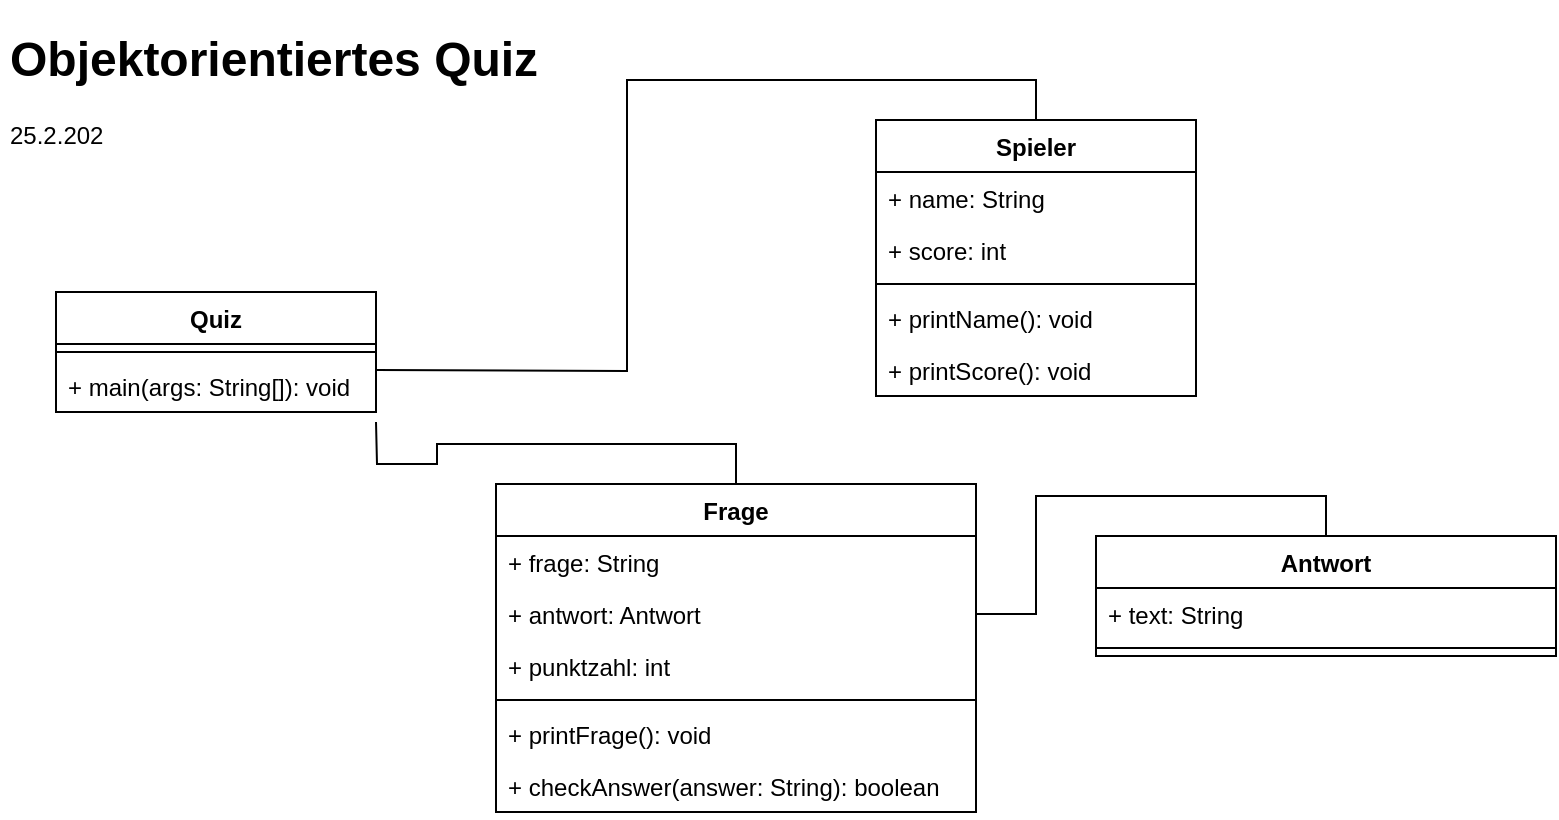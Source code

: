 <mxfile version="16.6.3" type="device"><diagram id="qDU_F9-p16hfuE4ONPc7" name="Page-1"><mxGraphModel dx="1550" dy="867" grid="1" gridSize="10" guides="1" tooltips="1" connect="1" arrows="1" fold="1" page="1" pageScale="1" pageWidth="827" pageHeight="1169" math="0" shadow="0"><root><mxCell id="0"/><mxCell id="1" parent="0"/><mxCell id="feisqE8JsXf1S-52FIBi-10" value="Spieler" style="swimlane;fontStyle=1;align=center;verticalAlign=top;childLayout=stackLayout;horizontal=1;startSize=26;horizontalStack=0;resizeParent=1;resizeParentMax=0;resizeLast=0;collapsible=1;marginBottom=0;" parent="1" vertex="1"><mxGeometry x="448" y="70" width="160" height="138" as="geometry"/></mxCell><mxCell id="feisqE8JsXf1S-52FIBi-11" value="+ name: String" style="text;strokeColor=none;fillColor=none;align=left;verticalAlign=top;spacingLeft=4;spacingRight=4;overflow=hidden;rotatable=0;points=[[0,0.5],[1,0.5]];portConstraint=eastwest;" parent="feisqE8JsXf1S-52FIBi-10" vertex="1"><mxGeometry y="26" width="160" height="26" as="geometry"/></mxCell><mxCell id="feisqE8JsXf1S-52FIBi-18" value="+ score: int" style="text;strokeColor=none;fillColor=none;align=left;verticalAlign=top;spacingLeft=4;spacingRight=4;overflow=hidden;rotatable=0;points=[[0,0.5],[1,0.5]];portConstraint=eastwest;" parent="feisqE8JsXf1S-52FIBi-10" vertex="1"><mxGeometry y="52" width="160" height="26" as="geometry"/></mxCell><mxCell id="feisqE8JsXf1S-52FIBi-12" value="" style="line;strokeWidth=1;fillColor=none;align=left;verticalAlign=middle;spacingTop=-1;spacingLeft=3;spacingRight=3;rotatable=0;labelPosition=right;points=[];portConstraint=eastwest;" parent="feisqE8JsXf1S-52FIBi-10" vertex="1"><mxGeometry y="78" width="160" height="8" as="geometry"/></mxCell><mxCell id="feisqE8JsXf1S-52FIBi-36" value="+ printName(): void" style="text;strokeColor=none;fillColor=none;align=left;verticalAlign=top;spacingLeft=4;spacingRight=4;overflow=hidden;rotatable=0;points=[[0,0.5],[1,0.5]];portConstraint=eastwest;" parent="feisqE8JsXf1S-52FIBi-10" vertex="1"><mxGeometry y="86" width="160" height="26" as="geometry"/></mxCell><mxCell id="feisqE8JsXf1S-52FIBi-13" value="+ printScore(): void" style="text;strokeColor=none;fillColor=none;align=left;verticalAlign=top;spacingLeft=4;spacingRight=4;overflow=hidden;rotatable=0;points=[[0,0.5],[1,0.5]];portConstraint=eastwest;" parent="feisqE8JsXf1S-52FIBi-10" vertex="1"><mxGeometry y="112" width="160" height="26" as="geometry"/></mxCell><mxCell id="feisqE8JsXf1S-52FIBi-41" style="edgeStyle=orthogonalEdgeStyle;rounded=0;orthogonalLoop=1;jettySize=auto;html=1;exitX=0.5;exitY=0;exitDx=0;exitDy=0;entryX=1;entryY=0.5;entryDx=0;entryDy=0;endArrow=none;endFill=0;" parent="1" source="feisqE8JsXf1S-52FIBi-14" edge="1"><mxGeometry relative="1" as="geometry"><mxPoint x="198" y="221" as="targetPoint"/></mxGeometry></mxCell><mxCell id="feisqE8JsXf1S-52FIBi-14" value="Frage" style="swimlane;fontStyle=1;align=center;verticalAlign=top;childLayout=stackLayout;horizontal=1;startSize=26;horizontalStack=0;resizeParent=1;resizeParentMax=0;resizeLast=0;collapsible=1;marginBottom=0;" parent="1" vertex="1"><mxGeometry x="258" y="252" width="240" height="164" as="geometry"/></mxCell><mxCell id="3V83hVW25HkB-qL0AGK9-1" value="+ frage: String" style="text;strokeColor=none;fillColor=none;align=left;verticalAlign=top;spacingLeft=4;spacingRight=4;overflow=hidden;rotatable=0;points=[[0,0.5],[1,0.5]];portConstraint=eastwest;" vertex="1" parent="feisqE8JsXf1S-52FIBi-14"><mxGeometry y="26" width="240" height="26" as="geometry"/></mxCell><mxCell id="feisqE8JsXf1S-52FIBi-15" value="+ antwort: Antwort" style="text;strokeColor=none;fillColor=none;align=left;verticalAlign=top;spacingLeft=4;spacingRight=4;overflow=hidden;rotatable=0;points=[[0,0.5],[1,0.5]];portConstraint=eastwest;" parent="feisqE8JsXf1S-52FIBi-14" vertex="1"><mxGeometry y="52" width="240" height="26" as="geometry"/></mxCell><mxCell id="feisqE8JsXf1S-52FIBi-27" value="+ punktzahl: int" style="text;strokeColor=none;fillColor=none;align=left;verticalAlign=top;spacingLeft=4;spacingRight=4;overflow=hidden;rotatable=0;points=[[0,0.5],[1,0.5]];portConstraint=eastwest;fontStyle=0" parent="feisqE8JsXf1S-52FIBi-14" vertex="1"><mxGeometry y="78" width="240" height="26" as="geometry"/></mxCell><mxCell id="feisqE8JsXf1S-52FIBi-16" value="" style="line;strokeWidth=1;fillColor=none;align=left;verticalAlign=middle;spacingTop=-1;spacingLeft=3;spacingRight=3;rotatable=0;labelPosition=right;points=[];portConstraint=eastwest;" parent="feisqE8JsXf1S-52FIBi-14" vertex="1"><mxGeometry y="104" width="240" height="8" as="geometry"/></mxCell><mxCell id="feisqE8JsXf1S-52FIBi-17" value="+ printFrage(): void" style="text;strokeColor=none;fillColor=none;align=left;verticalAlign=top;spacingLeft=4;spacingRight=4;overflow=hidden;rotatable=0;points=[[0,0.5],[1,0.5]];portConstraint=eastwest;" parent="feisqE8JsXf1S-52FIBi-14" vertex="1"><mxGeometry y="112" width="240" height="26" as="geometry"/></mxCell><mxCell id="feisqE8JsXf1S-52FIBi-37" value="+ checkAnswer(answer: String): boolean" style="text;strokeColor=none;fillColor=none;align=left;verticalAlign=top;spacingLeft=4;spacingRight=4;overflow=hidden;rotatable=0;points=[[0,0.5],[1,0.5]];portConstraint=eastwest;" parent="feisqE8JsXf1S-52FIBi-14" vertex="1"><mxGeometry y="138" width="240" height="26" as="geometry"/></mxCell><mxCell id="feisqE8JsXf1S-52FIBi-19" value="Quiz" style="swimlane;fontStyle=1;align=center;verticalAlign=top;childLayout=stackLayout;horizontal=1;startSize=26;horizontalStack=0;resizeParent=1;resizeParentMax=0;resizeLast=0;collapsible=1;marginBottom=0;" parent="1" vertex="1"><mxGeometry x="38" y="156" width="160" height="60" as="geometry"/></mxCell><mxCell id="feisqE8JsXf1S-52FIBi-21" value="" style="line;strokeWidth=1;fillColor=none;align=left;verticalAlign=middle;spacingTop=-1;spacingLeft=3;spacingRight=3;rotatable=0;labelPosition=right;points=[];portConstraint=eastwest;" parent="feisqE8JsXf1S-52FIBi-19" vertex="1"><mxGeometry y="26" width="160" height="8" as="geometry"/></mxCell><mxCell id="feisqE8JsXf1S-52FIBi-22" value="+ main(args: String[]): void" style="text;strokeColor=none;fillColor=none;align=left;verticalAlign=top;spacingLeft=4;spacingRight=4;overflow=hidden;rotatable=0;points=[[0,0.5],[1,0.5]];portConstraint=eastwest;" parent="feisqE8JsXf1S-52FIBi-19" vertex="1"><mxGeometry y="34" width="160" height="26" as="geometry"/></mxCell><mxCell id="feisqE8JsXf1S-52FIBi-23" value="Antwort" style="swimlane;fontStyle=1;align=center;verticalAlign=top;childLayout=stackLayout;horizontal=1;startSize=26;horizontalStack=0;resizeParent=1;resizeParentMax=0;resizeLast=0;collapsible=1;marginBottom=0;" parent="1" vertex="1"><mxGeometry x="558" y="278" width="230" height="60" as="geometry"/></mxCell><mxCell id="feisqE8JsXf1S-52FIBi-24" value="+ text: String" style="text;strokeColor=none;fillColor=none;align=left;verticalAlign=top;spacingLeft=4;spacingRight=4;overflow=hidden;rotatable=0;points=[[0,0.5],[1,0.5]];portConstraint=eastwest;" parent="feisqE8JsXf1S-52FIBi-23" vertex="1"><mxGeometry y="26" width="230" height="26" as="geometry"/></mxCell><mxCell id="feisqE8JsXf1S-52FIBi-25" value="" style="line;strokeWidth=1;fillColor=none;align=left;verticalAlign=middle;spacingTop=-1;spacingLeft=3;spacingRight=3;rotatable=0;labelPosition=right;points=[];portConstraint=eastwest;" parent="feisqE8JsXf1S-52FIBi-23" vertex="1"><mxGeometry y="52" width="230" height="8" as="geometry"/></mxCell><mxCell id="feisqE8JsXf1S-52FIBi-34" style="edgeStyle=orthogonalEdgeStyle;rounded=0;orthogonalLoop=1;jettySize=auto;html=1;exitX=1;exitY=0.5;exitDx=0;exitDy=0;entryX=0.5;entryY=0;entryDx=0;entryDy=0;endArrow=none;endFill=0;" parent="1" source="feisqE8JsXf1S-52FIBi-15" target="feisqE8JsXf1S-52FIBi-23" edge="1"><mxGeometry relative="1" as="geometry"/></mxCell><mxCell id="feisqE8JsXf1S-52FIBi-39" style="edgeStyle=orthogonalEdgeStyle;rounded=0;orthogonalLoop=1;jettySize=auto;html=1;exitX=1;exitY=0.5;exitDx=0;exitDy=0;entryX=0.5;entryY=0;entryDx=0;entryDy=0;endArrow=none;endFill=0;" parent="1" target="feisqE8JsXf1S-52FIBi-10" edge="1"><mxGeometry relative="1" as="geometry"><mxPoint x="198" y="195" as="sourcePoint"/></mxGeometry></mxCell><mxCell id="feisqE8JsXf1S-52FIBi-43" value="&lt;h1&gt;Objektorientiertes Quiz&lt;/h1&gt;&lt;div&gt;25.2.202&lt;/div&gt;" style="text;html=1;strokeColor=none;fillColor=none;spacing=5;spacingTop=-20;whiteSpace=wrap;overflow=hidden;rounded=0;" parent="1" vertex="1"><mxGeometry x="10" y="20" width="290" height="70" as="geometry"/></mxCell></root></mxGraphModel></diagram></mxfile>